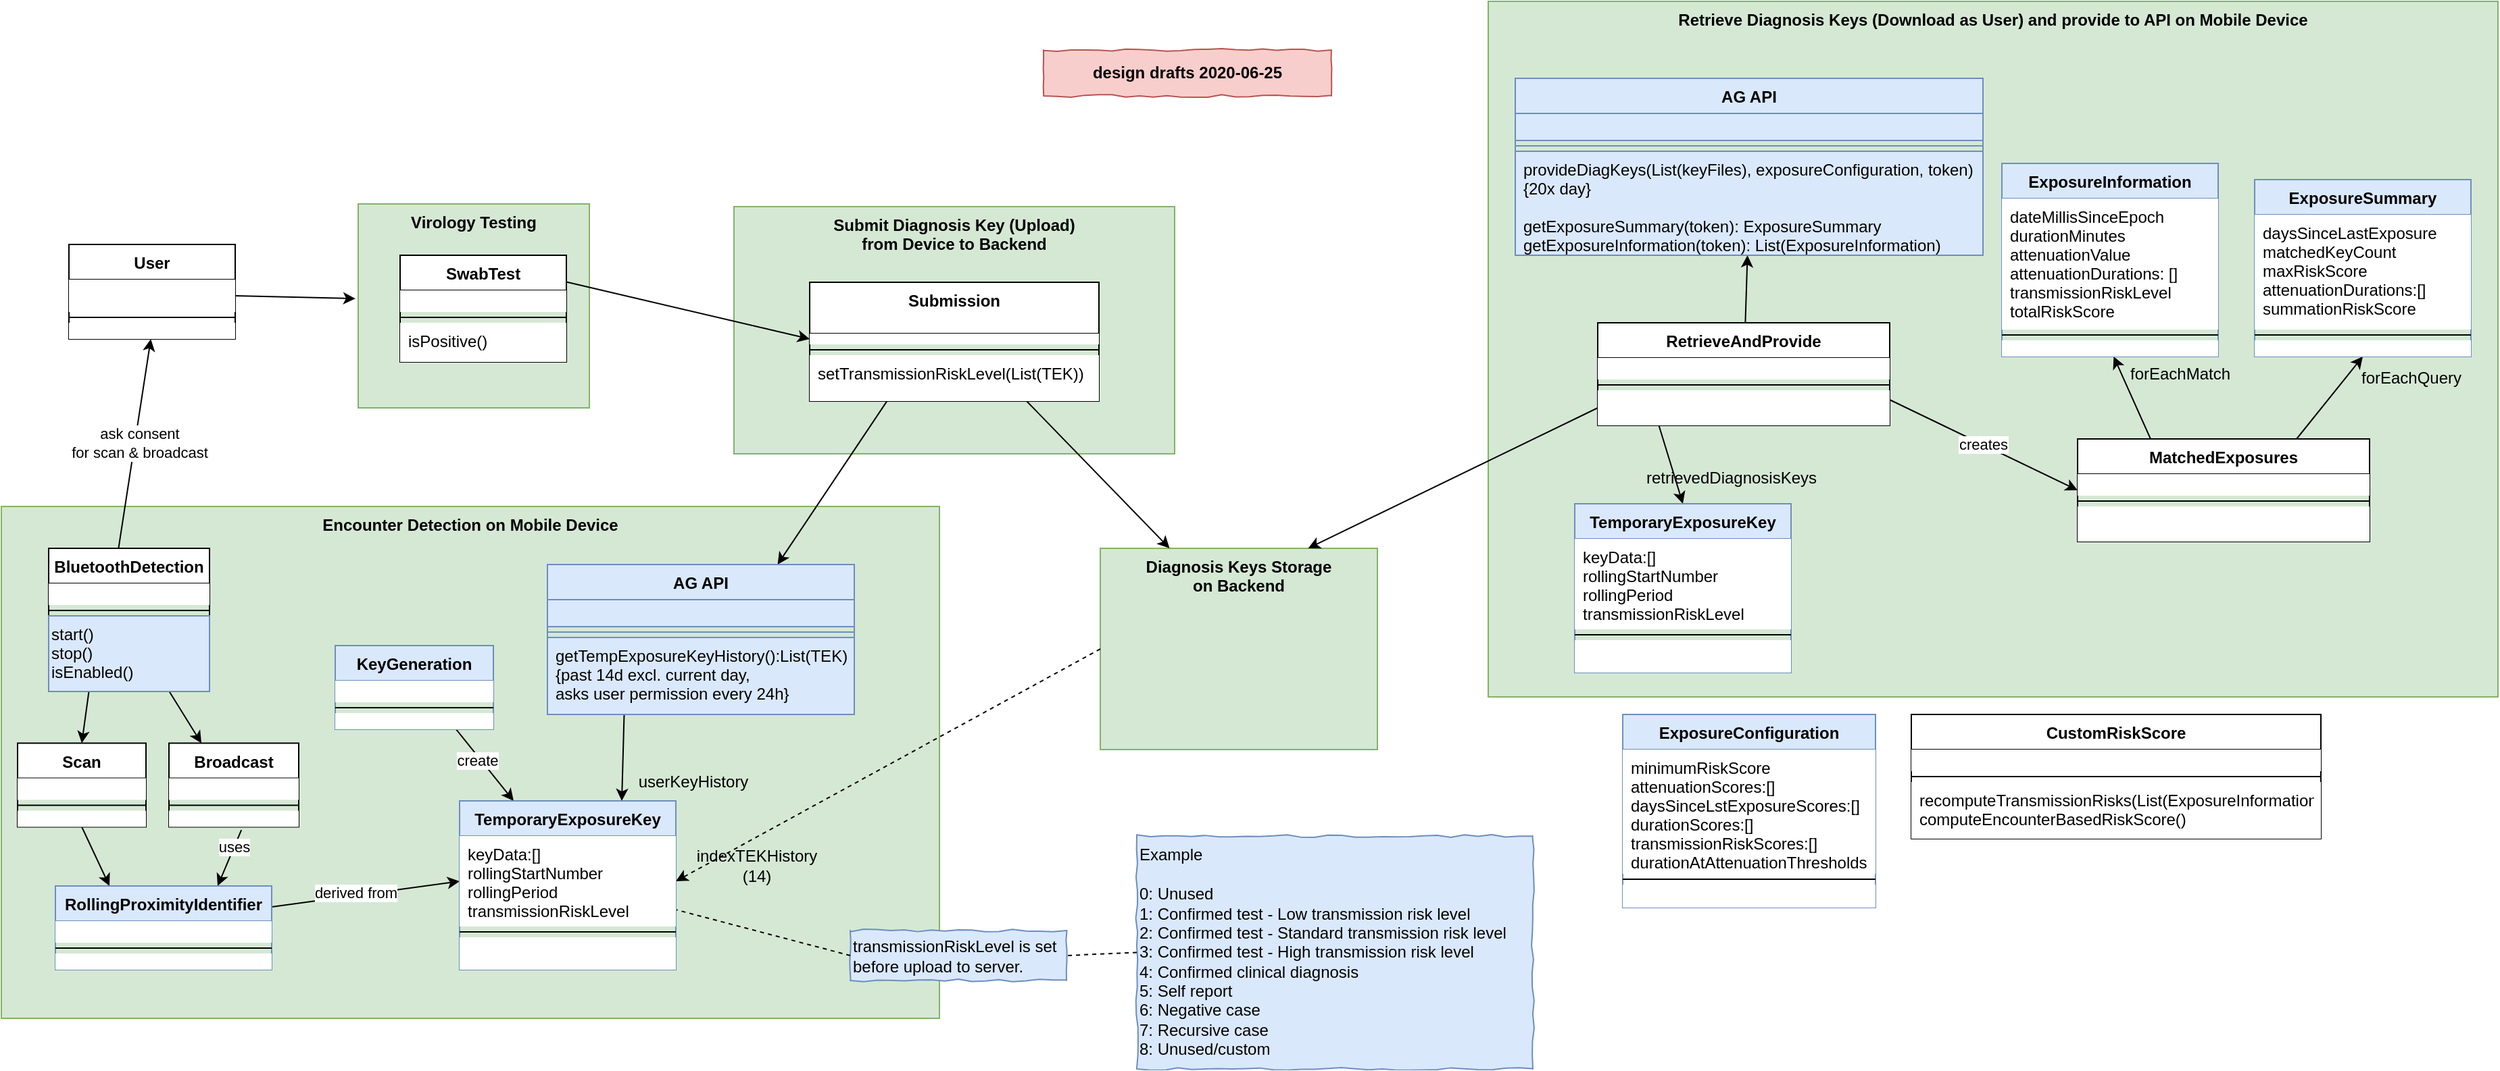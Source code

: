 <mxfile version="13.3.5" type="device"><diagram name="main-concepts" id="dbhcRgVHBeku7B5ISOvR"><mxGraphModel dx="2866" dy="1403" grid="0" gridSize="10" guides="1" tooltips="1" connect="1" arrows="1" fold="1" page="0" pageScale="1" pageWidth="1654" pageHeight="1169" math="0" shadow="0"><root><mxCell id="AfYDgv51XlKC_8JGlRU4-0"/><mxCell id="AfYDgv51XlKC_8JGlRU4-1" parent="AfYDgv51XlKC_8JGlRU4-0"/><mxCell id="AfYDgv51XlKC_8JGlRU4-2" value="Encounter Detection on Mobile Device" style="rounded=0;whiteSpace=wrap;html=1;verticalAlign=top;fontStyle=1;fillColor=#d5e8d4;strokeColor=#82b366;" parent="AfYDgv51XlKC_8JGlRU4-1" vertex="1"><mxGeometry x="-538" y="285" width="694" height="379" as="geometry"/></mxCell><mxCell id="AfYDgv51XlKC_8JGlRU4-4" value="Submit Diagnosis Key (Upload) &lt;br&gt;from Device to Backend" style="rounded=0;whiteSpace=wrap;html=1;fontStyle=1;fillColor=#d5e8d4;strokeColor=#82b366;verticalAlign=top;" parent="AfYDgv51XlKC_8JGlRU4-1" vertex="1"><mxGeometry x="4" y="63" width="326" height="183" as="geometry"/></mxCell><mxCell id="AfYDgv51XlKC_8JGlRU4-5" value="Virology&amp;nbsp;Testing" style="rounded=0;whiteSpace=wrap;html=1;fontStyle=1;fillColor=#d5e8d4;strokeColor=#82b366;verticalAlign=top;" parent="AfYDgv51XlKC_8JGlRU4-1" vertex="1"><mxGeometry x="-274" y="61" width="171" height="151" as="geometry"/></mxCell><mxCell id="AfYDgv51XlKC_8JGlRU4-6" value="Retrieve Diagnosis Keys (Download as User) and provide to API on Mobile Device" style="rounded=0;whiteSpace=wrap;html=1;fontStyle=1;fillColor=#d5e8d4;strokeColor=#82b366;verticalAlign=top;" parent="AfYDgv51XlKC_8JGlRU4-1" vertex="1"><mxGeometry x="562" y="-89" width="747" height="515" as="geometry"/></mxCell><mxCell id="AfYDgv51XlKC_8JGlRU4-9" value="" style="edgeStyle=none;rounded=0;orthogonalLoop=1;jettySize=auto;html=1;exitX=1;exitY=0.25;exitDx=0;exitDy=0;entryX=0;entryY=0.5;entryDx=0;entryDy=0;" parent="AfYDgv51XlKC_8JGlRU4-1" source="AfYDgv51XlKC_8JGlRU4-134" target="AfYDgv51XlKC_8JGlRU4-131" edge="1"><mxGeometry relative="1" as="geometry"><mxPoint x="-171" y="526" as="targetPoint"/></mxGeometry></mxCell><mxCell id="AfYDgv51XlKC_8JGlRU4-182" value="derived from" style="edgeLabel;html=1;align=center;verticalAlign=middle;resizable=0;points=[];" parent="AfYDgv51XlKC_8JGlRU4-9" vertex="1" connectable="0"><mxGeometry x="-0.1" y="2" relative="1" as="geometry"><mxPoint as="offset"/></mxGeometry></mxCell><mxCell id="AfYDgv51XlKC_8JGlRU4-10" value="Diagnosis Keys Storage &lt;br&gt;on Backend" style="rounded=0;whiteSpace=wrap;html=1;fontStyle=1;fillColor=#d5e8d4;strokeColor=#82b366;verticalAlign=top;" parent="AfYDgv51XlKC_8JGlRU4-1" vertex="1"><mxGeometry x="275" y="316" width="205" height="149" as="geometry"/></mxCell><mxCell id="AfYDgv51XlKC_8JGlRU4-11" value="" style="rounded=0;orthogonalLoop=1;jettySize=auto;html=1;entryX=1;entryY=0.5;entryDx=0;entryDy=0;exitX=0;exitY=0.5;exitDx=0;exitDy=0;dashed=1;" parent="AfYDgv51XlKC_8JGlRU4-1" source="AfYDgv51XlKC_8JGlRU4-10" target="AfYDgv51XlKC_8JGlRU4-131" edge="1"><mxGeometry relative="1" as="geometry"><mxPoint x="101" y="500.5" as="sourcePoint"/></mxGeometry></mxCell><mxCell id="AfYDgv51XlKC_8JGlRU4-12" value="" style="edgeStyle=none;rounded=0;orthogonalLoop=1;jettySize=auto;html=1;entryX=0.75;entryY=0;entryDx=0;entryDy=0;exitX=0.25;exitY=1;exitDx=0;exitDy=0;" parent="AfYDgv51XlKC_8JGlRU4-1" source="AfYDgv51XlKC_8JGlRU4-138" target="AfYDgv51XlKC_8JGlRU4-130" edge="1"><mxGeometry x="0.34" y="12" relative="1" as="geometry"><mxPoint x="-97.931" y="511.25" as="sourcePoint"/><mxPoint x="-114" y="503.25" as="targetPoint"/><Array as="points"/><mxPoint x="-1" as="offset"/></mxGeometry></mxCell><mxCell id="AfYDgv51XlKC_8JGlRU4-13" style="edgeStyle=none;rounded=0;orthogonalLoop=1;jettySize=auto;html=1;exitX=0.434;exitY=0.003;exitDx=0;exitDy=0;exitPerimeter=0;" parent="AfYDgv51XlKC_8JGlRU4-1" source="AfYDgv51XlKC_8JGlRU4-118" target="AfYDgv51XlKC_8JGlRU4-36" edge="1"><mxGeometry relative="1" as="geometry"><mxPoint x="-357" y="152" as="sourcePoint"/></mxGeometry></mxCell><mxCell id="AfYDgv51XlKC_8JGlRU4-183" value="ask consent &lt;br&gt;for scan &amp;amp; broadcast" style="edgeLabel;html=1;align=center;verticalAlign=middle;resizable=0;points=[];" parent="AfYDgv51XlKC_8JGlRU4-13" vertex="1" connectable="0"><mxGeometry x="0.017" y="-3" relative="1" as="geometry"><mxPoint as="offset"/></mxGeometry></mxCell><mxCell id="AfYDgv51XlKC_8JGlRU4-14" style="edgeStyle=none;rounded=0;orthogonalLoop=1;jettySize=auto;html=1;exitX=1;exitY=0.5;exitDx=0;exitDy=0;entryX=-0.012;entryY=0.464;entryDx=0;entryDy=0;entryPerimeter=0;" parent="AfYDgv51XlKC_8JGlRU4-1" source="AfYDgv51XlKC_8JGlRU4-34" target="AfYDgv51XlKC_8JGlRU4-5" edge="1"><mxGeometry relative="1" as="geometry"><mxPoint x="-192" y="-51" as="sourcePoint"/><mxPoint x="-215" y="-8" as="targetPoint"/></mxGeometry></mxCell><mxCell id="AfYDgv51XlKC_8JGlRU4-15" value="userKeyHistory" style="text;html=1;strokeColor=none;fillColor=none;align=center;verticalAlign=middle;whiteSpace=wrap;rounded=0;" parent="AfYDgv51XlKC_8JGlRU4-1" vertex="1"><mxGeometry x="-46" y="479" width="40" height="20" as="geometry"/></mxCell><mxCell id="AfYDgv51XlKC_8JGlRU4-17" style="edgeStyle=none;rounded=0;orthogonalLoop=1;jettySize=auto;html=1;entryX=0.75;entryY=0;entryDx=0;entryDy=0;exitX=0;exitY=0.5;exitDx=0;exitDy=0;" parent="AfYDgv51XlKC_8JGlRU4-1" source="AfYDgv51XlKC_8JGlRU4-153" target="AfYDgv51XlKC_8JGlRU4-10" edge="1"><mxGeometry relative="1" as="geometry"><mxPoint x="555" y="347" as="targetPoint"/></mxGeometry></mxCell><mxCell id="AfYDgv51XlKC_8JGlRU4-18" style="edgeStyle=none;rounded=0;orthogonalLoop=1;jettySize=auto;html=1;" parent="AfYDgv51XlKC_8JGlRU4-1" source="AfYDgv51XlKC_8JGlRU4-150" target="AfYDgv51XlKC_8JGlRU4-116" edge="1"><mxGeometry relative="1" as="geometry"/></mxCell><mxCell id="AfYDgv51XlKC_8JGlRU4-24" value="" style="rounded=0;orthogonalLoop=1;jettySize=auto;html=1;exitX=0.75;exitY=1;exitDx=0;exitDy=0;entryX=0.25;entryY=0;entryDx=0;entryDy=0;" parent="AfYDgv51XlKC_8JGlRU4-1" source="AfYDgv51XlKC_8JGlRU4-118" target="AfYDgv51XlKC_8JGlRU4-122" edge="1"><mxGeometry relative="1" as="geometry"><mxPoint x="-426.04" y="464.242" as="sourcePoint"/><mxPoint x="-425" y="577.25" as="targetPoint"/></mxGeometry></mxCell><mxCell id="AfYDgv51XlKC_8JGlRU4-27" style="edgeStyle=none;rounded=0;orthogonalLoop=1;jettySize=auto;html=1;exitX=0.75;exitY=1;exitDx=0;exitDy=0;entryX=0.25;entryY=0;entryDx=0;entryDy=0;" parent="AfYDgv51XlKC_8JGlRU4-1" source="AfYDgv51XlKC_8JGlRU4-91" target="AfYDgv51XlKC_8JGlRU4-10" edge="1"><mxGeometry relative="1" as="geometry"><mxPoint x="305" y="352" as="targetPoint"/></mxGeometry></mxCell><mxCell id="AfYDgv51XlKC_8JGlRU4-28" style="edgeStyle=none;rounded=0;orthogonalLoop=1;jettySize=auto;html=1;entryX=0.75;entryY=0;entryDx=0;entryDy=0;exitX=0.276;exitY=0.917;exitDx=0;exitDy=0;exitPerimeter=0;" parent="AfYDgv51XlKC_8JGlRU4-1" source="AfYDgv51XlKC_8JGlRU4-94" target="AfYDgv51XlKC_8JGlRU4-138" edge="1"><mxGeometry relative="1" as="geometry"><mxPoint x="-335" y="31.5" as="sourcePoint"/><mxPoint x="-126" y="-38.5" as="targetPoint"/></mxGeometry></mxCell><mxCell id="AfYDgv51XlKC_8JGlRU4-45" value="" style="edgeStyle=none;rounded=0;orthogonalLoop=1;jettySize=auto;html=1;exitX=0.5;exitY=1;exitDx=0;exitDy=0;entryX=0.25;entryY=0;entryDx=0;entryDy=0;" parent="AfYDgv51XlKC_8JGlRU4-1" source="AfYDgv51XlKC_8JGlRU4-126" target="AfYDgv51XlKC_8JGlRU4-134" edge="1"><mxGeometry relative="1" as="geometry"><mxPoint x="-230.273" y="557.75" as="sourcePoint"/><mxPoint x="-175.72" y="582.72" as="targetPoint"/></mxGeometry></mxCell><mxCell id="AfYDgv51XlKC_8JGlRU4-46" value="" style="edgeStyle=none;rounded=0;orthogonalLoop=1;jettySize=auto;html=1;exitX=0.558;exitY=1.194;exitDx=0;exitDy=0;entryX=0.75;entryY=0;entryDx=0;entryDy=0;exitPerimeter=0;" parent="AfYDgv51XlKC_8JGlRU4-1" source="AfYDgv51XlKC_8JGlRU4-125" target="AfYDgv51XlKC_8JGlRU4-134" edge="1"><mxGeometry relative="1" as="geometry"><mxPoint x="-44.5" y="671.25" as="sourcePoint"/><mxPoint x="-285.272" y="557.75" as="targetPoint"/></mxGeometry></mxCell><mxCell id="AfYDgv51XlKC_8JGlRU4-181" value="uses" style="edgeLabel;html=1;align=center;verticalAlign=middle;resizable=0;points=[];" parent="AfYDgv51XlKC_8JGlRU4-46" vertex="1" connectable="0"><mxGeometry x="-0.405" y="-1" relative="1" as="geometry"><mxPoint as="offset"/></mxGeometry></mxCell><mxCell id="AfYDgv51XlKC_8JGlRU4-47" value="" style="rounded=0;orthogonalLoop=1;jettySize=auto;html=1;exitX=0.25;exitY=1;exitDx=0;exitDy=0;entryX=0.5;entryY=0;entryDx=0;entryDy=0;" parent="AfYDgv51XlKC_8JGlRU4-1" source="AfYDgv51XlKC_8JGlRU4-118" target="AfYDgv51XlKC_8JGlRU4-126" edge="1"><mxGeometry relative="1" as="geometry"><mxPoint x="-392.714" y="375.574" as="sourcePoint"/><mxPoint x="-336" y="382.75" as="targetPoint"/></mxGeometry></mxCell><mxCell id="AfYDgv51XlKC_8JGlRU4-63" value="design drafts 2020-06-25" style="text;html=1;strokeColor=#b85450;fillColor=#f8cecc;align=center;verticalAlign=middle;whiteSpace=wrap;rounded=0;comic=1;fontStyle=1" parent="AfYDgv51XlKC_8JGlRU4-1" vertex="1"><mxGeometry x="233" y="-53" width="213" height="34" as="geometry"/></mxCell><mxCell id="AfYDgv51XlKC_8JGlRU4-67" style="edgeStyle=none;rounded=0;orthogonalLoop=1;jettySize=auto;html=1;entryX=0;entryY=0.5;entryDx=0;entryDy=0;exitX=1;exitY=0.25;exitDx=0;exitDy=0;" parent="AfYDgv51XlKC_8JGlRU4-1" source="AfYDgv51XlKC_8JGlRU4-29" target="AfYDgv51XlKC_8JGlRU4-92" edge="1"><mxGeometry relative="1" as="geometry"><mxPoint x="-142.96" y="172" as="sourcePoint"/><mxPoint x="-123.25" y="319" as="targetPoint"/></mxGeometry></mxCell><mxCell id="AfYDgv51XlKC_8JGlRU4-86" value="transmissionRiskLevel is set before upload to server." style="text;html=1;strokeColor=#6c8ebf;fillColor=#dae8fc;align=left;verticalAlign=middle;whiteSpace=wrap;rounded=0;comic=1;" parent="AfYDgv51XlKC_8JGlRU4-1" vertex="1"><mxGeometry x="90" y="599" width="160" height="37" as="geometry"/></mxCell><mxCell id="AfYDgv51XlKC_8JGlRU4-87" value="" style="endArrow=none;dashed=1;html=1;exitX=0;exitY=0.5;exitDx=0;exitDy=0;" parent="AfYDgv51XlKC_8JGlRU4-1" source="AfYDgv51XlKC_8JGlRU4-86" target="AfYDgv51XlKC_8JGlRU4-131" edge="1"><mxGeometry width="50" height="50" relative="1" as="geometry"><mxPoint x="324" y="303.25" as="sourcePoint"/><mxPoint x="374" y="253.25" as="targetPoint"/></mxGeometry></mxCell><mxCell id="AfYDgv51XlKC_8JGlRU4-88" value="&lt;span&gt;Example&amp;nbsp;&lt;br&gt;&lt;br&gt;0: Unused&lt;/span&gt;&lt;br&gt;&lt;span&gt;1: Confirmed test - Low transmission risk level&lt;/span&gt;&lt;br&gt;&lt;span&gt;2: Confirmed test - Standard transmission risk level&lt;/span&gt;&lt;br&gt;&lt;span&gt;3: Confirmed test - High transmission risk level&lt;/span&gt;&lt;br&gt;&lt;span&gt;4: Confirmed clinical diagnosis&lt;/span&gt;&lt;br&gt;&lt;span&gt;5: Self report&lt;/span&gt;&lt;br&gt;&lt;span&gt;6: Negative case&lt;/span&gt;&lt;br&gt;&lt;span&gt;7: Recursive case&lt;/span&gt;&lt;br&gt;&lt;span&gt;8: Unused/custom&lt;/span&gt;" style="text;html=1;strokeColor=#6c8ebf;fillColor=#dae8fc;align=left;verticalAlign=middle;whiteSpace=wrap;rounded=0;comic=1;" parent="AfYDgv51XlKC_8JGlRU4-1" vertex="1"><mxGeometry x="302" y="529" width="293" height="172.5" as="geometry"/></mxCell><mxCell id="AfYDgv51XlKC_8JGlRU4-89" value="" style="endArrow=none;dashed=1;html=1;entryX=1;entryY=0.5;entryDx=0;entryDy=0;exitX=0;exitY=0.5;exitDx=0;exitDy=0;" parent="AfYDgv51XlKC_8JGlRU4-1" source="AfYDgv51XlKC_8JGlRU4-88" target="AfYDgv51XlKC_8JGlRU4-86" edge="1"><mxGeometry width="50" height="50" relative="1" as="geometry"><mxPoint x="324" y="559.25" as="sourcePoint"/><mxPoint x="374" y="509.25" as="targetPoint"/></mxGeometry></mxCell><mxCell id="AfYDgv51XlKC_8JGlRU4-190" value="" style="edgeStyle=none;rounded=0;orthogonalLoop=1;jettySize=auto;html=1;exitX=0.758;exitY=0.917;exitDx=0;exitDy=0;entryX=0.25;entryY=0;entryDx=0;entryDy=0;exitPerimeter=0;" parent="AfYDgv51XlKC_8JGlRU4-1" source="AfYDgv51XlKC_8JGlRU4-187" target="AfYDgv51XlKC_8JGlRU4-130" edge="1"><mxGeometry relative="1" as="geometry"><mxPoint x="-190" y="572.5" as="targetPoint"/><mxPoint x="-328" y="591.5" as="sourcePoint"/></mxGeometry></mxCell><mxCell id="AfYDgv51XlKC_8JGlRU4-191" value="create" style="edgeLabel;html=1;align=center;verticalAlign=middle;resizable=0;points=[];" parent="AfYDgv51XlKC_8JGlRU4-190" vertex="1" connectable="0"><mxGeometry x="-0.1" y="2" relative="1" as="geometry"><mxPoint x="-5.23" y="1.22" as="offset"/></mxGeometry></mxCell><mxCell id="AfYDgv51XlKC_8JGlRU4-192" value="indexTEKHistory&lt;br&gt;(14)" style="text;html=1;strokeColor=none;fillColor=none;align=center;verticalAlign=middle;whiteSpace=wrap;rounded=0;" parent="AfYDgv51XlKC_8JGlRU4-1" vertex="1"><mxGeometry x="1" y="541" width="40" height="20" as="geometry"/></mxCell><mxCell id="AfYDgv51XlKC_8JGlRU4-126" value="Scan" style="swimlane;fontStyle=1;align=center;verticalAlign=top;childLayout=stackLayout;horizontal=1;startSize=26;horizontalStack=0;resizeParent=1;resizeParentMax=0;resizeLast=0;collapsible=1;marginBottom=0;fillColor=#ffffff;" parent="AfYDgv51XlKC_8JGlRU4-1" vertex="1"><mxGeometry x="-526" y="460.25" width="95" height="62" as="geometry"/></mxCell><mxCell id="AfYDgv51XlKC_8JGlRU4-127" value=" " style="text;strokeColor=none;fillColor=#ffffff;align=left;verticalAlign=top;spacingLeft=4;spacingRight=4;overflow=hidden;rotatable=0;points=[[0,0.5],[1,0.5]];portConstraint=eastwest;" parent="AfYDgv51XlKC_8JGlRU4-126" vertex="1"><mxGeometry y="26" width="95" height="16" as="geometry"/></mxCell><mxCell id="AfYDgv51XlKC_8JGlRU4-128" value="" style="line;strokeWidth=1;fillColor=#ffffff;align=left;verticalAlign=middle;spacingTop=-1;spacingLeft=3;spacingRight=3;rotatable=0;labelPosition=right;points=[];portConstraint=eastwest;" parent="AfYDgv51XlKC_8JGlRU4-126" vertex="1"><mxGeometry y="42" width="95" height="8" as="geometry"/></mxCell><mxCell id="AfYDgv51XlKC_8JGlRU4-129" value=" " style="text;strokeColor=none;fillColor=#ffffff;align=left;verticalAlign=top;spacingLeft=4;spacingRight=4;overflow=hidden;rotatable=0;points=[[0,0.5],[1,0.5]];portConstraint=eastwest;" parent="AfYDgv51XlKC_8JGlRU4-126" vertex="1"><mxGeometry y="50" width="95" height="12" as="geometry"/></mxCell><mxCell id="AfYDgv51XlKC_8JGlRU4-122" value="Broadcast" style="swimlane;fontStyle=1;align=center;verticalAlign=top;childLayout=stackLayout;horizontal=1;startSize=26;horizontalStack=0;resizeParent=1;resizeParentMax=0;resizeLast=0;collapsible=1;marginBottom=0;fillColor=#ffffff;" parent="AfYDgv51XlKC_8JGlRU4-1" vertex="1"><mxGeometry x="-414" y="460.25" width="96" height="62" as="geometry"/></mxCell><mxCell id="AfYDgv51XlKC_8JGlRU4-123" value=" " style="text;strokeColor=none;fillColor=#ffffff;align=left;verticalAlign=top;spacingLeft=4;spacingRight=4;overflow=hidden;rotatable=0;points=[[0,0.5],[1,0.5]];portConstraint=eastwest;" parent="AfYDgv51XlKC_8JGlRU4-122" vertex="1"><mxGeometry y="26" width="96" height="16" as="geometry"/></mxCell><mxCell id="AfYDgv51XlKC_8JGlRU4-124" value="" style="line;strokeWidth=1;fillColor=#ffffff;align=left;verticalAlign=middle;spacingTop=-1;spacingLeft=3;spacingRight=3;rotatable=0;labelPosition=right;points=[];portConstraint=eastwest;" parent="AfYDgv51XlKC_8JGlRU4-122" vertex="1"><mxGeometry y="42" width="96" height="8" as="geometry"/></mxCell><mxCell id="AfYDgv51XlKC_8JGlRU4-125" value=" " style="text;strokeColor=none;fillColor=#ffffff;align=left;verticalAlign=top;spacingLeft=4;spacingRight=4;overflow=hidden;rotatable=0;points=[[0,0.5],[1,0.5]];portConstraint=eastwest;" parent="AfYDgv51XlKC_8JGlRU4-122" vertex="1"><mxGeometry y="50" width="96" height="12" as="geometry"/></mxCell><mxCell id="AfYDgv51XlKC_8JGlRU4-134" value="RollingProximityIdentifier" style="swimlane;fontStyle=1;align=center;verticalAlign=top;childLayout=stackLayout;horizontal=1;startSize=26;horizontalStack=0;resizeParent=1;resizeParentMax=0;resizeLast=0;collapsible=1;marginBottom=0;fillColor=#dae8fc;strokeColor=#6c8ebf;" parent="AfYDgv51XlKC_8JGlRU4-1" vertex="1"><mxGeometry x="-498" y="566" width="160" height="62" as="geometry"/></mxCell><mxCell id="AfYDgv51XlKC_8JGlRU4-135" value=" " style="text;strokeColor=none;fillColor=#ffffff;align=left;verticalAlign=top;spacingLeft=4;spacingRight=4;overflow=hidden;rotatable=0;points=[[0,0.5],[1,0.5]];portConstraint=eastwest;" parent="AfYDgv51XlKC_8JGlRU4-134" vertex="1"><mxGeometry y="26" width="160" height="16" as="geometry"/></mxCell><mxCell id="AfYDgv51XlKC_8JGlRU4-136" value="" style="line;strokeWidth=1;fillColor=none;align=left;verticalAlign=middle;spacingTop=-1;spacingLeft=3;spacingRight=3;rotatable=0;labelPosition=right;points=[];portConstraint=eastwest;" parent="AfYDgv51XlKC_8JGlRU4-134" vertex="1"><mxGeometry y="42" width="160" height="8" as="geometry"/></mxCell><mxCell id="AfYDgv51XlKC_8JGlRU4-137" value=" " style="text;strokeColor=none;fillColor=#ffffff;align=left;verticalAlign=top;spacingLeft=4;spacingRight=4;overflow=hidden;rotatable=0;points=[[0,0.5],[1,0.5]];portConstraint=eastwest;" parent="AfYDgv51XlKC_8JGlRU4-134" vertex="1"><mxGeometry y="50" width="160" height="12" as="geometry"/></mxCell><mxCell id="AfYDgv51XlKC_8JGlRU4-118" value="BluetoothDetection" style="swimlane;fontStyle=1;align=center;verticalAlign=top;childLayout=stackLayout;horizontal=1;startSize=26;horizontalStack=0;resizeParent=1;resizeParentMax=0;resizeLast=0;collapsible=1;marginBottom=0;fillColor=#ffffff;" parent="AfYDgv51XlKC_8JGlRU4-1" vertex="1"><mxGeometry x="-503" y="316" width="119" height="106" as="geometry"/></mxCell><mxCell id="AfYDgv51XlKC_8JGlRU4-119" value=" " style="text;strokeColor=none;fillColor=#ffffff;align=left;verticalAlign=top;spacingLeft=4;spacingRight=4;overflow=hidden;rotatable=0;points=[[0,0.5],[1,0.5]];portConstraint=eastwest;" parent="AfYDgv51XlKC_8JGlRU4-118" vertex="1"><mxGeometry y="26" width="119" height="16" as="geometry"/></mxCell><mxCell id="AfYDgv51XlKC_8JGlRU4-120" value="" style="line;strokeWidth=1;fillColor=#ffffff;align=left;verticalAlign=middle;spacingTop=-1;spacingLeft=3;spacingRight=3;rotatable=0;labelPosition=right;points=[];portConstraint=eastwest;" parent="AfYDgv51XlKC_8JGlRU4-118" vertex="1"><mxGeometry y="42" width="119" height="8" as="geometry"/></mxCell><mxCell id="AfYDgv51XlKC_8JGlRU4-121" value="start()&#10;stop()&#10;isEnabled()" style="text;strokeColor=#6c8ebf;fillColor=#dae8fc;align=left;verticalAlign=top;overflow=hidden;rotatable=0;points=[[0,0.5],[1,0.5]];portConstraint=eastwest;fontStyle=0;startSize=26;" parent="AfYDgv51XlKC_8JGlRU4-118" vertex="1"><mxGeometry y="50" width="119" height="56" as="geometry"/></mxCell><mxCell id="AfYDgv51XlKC_8JGlRU4-184" value="KeyGeneration" style="swimlane;fontStyle=1;align=center;verticalAlign=top;childLayout=stackLayout;horizontal=1;startSize=26;horizontalStack=0;resizeParent=1;resizeParentMax=0;resizeLast=0;collapsible=1;marginBottom=0;fillColor=#dae8fc;strokeColor=#6c8ebf;" parent="AfYDgv51XlKC_8JGlRU4-1" vertex="1"><mxGeometry x="-291" y="388" width="117" height="62" as="geometry"/></mxCell><mxCell id="AfYDgv51XlKC_8JGlRU4-185" value=" " style="text;strokeColor=none;fillColor=#ffffff;align=left;verticalAlign=top;spacingLeft=4;spacingRight=4;overflow=hidden;rotatable=0;points=[[0,0.5],[1,0.5]];portConstraint=eastwest;" parent="AfYDgv51XlKC_8JGlRU4-184" vertex="1"><mxGeometry y="26" width="117" height="16" as="geometry"/></mxCell><mxCell id="AfYDgv51XlKC_8JGlRU4-186" value="" style="line;strokeWidth=1;fillColor=#ffffff;align=left;verticalAlign=middle;spacingTop=-1;spacingLeft=3;spacingRight=3;rotatable=0;labelPosition=right;points=[];portConstraint=eastwest;" parent="AfYDgv51XlKC_8JGlRU4-184" vertex="1"><mxGeometry y="42" width="117" height="8" as="geometry"/></mxCell><mxCell id="AfYDgv51XlKC_8JGlRU4-187" value=" " style="text;strokeColor=none;fillColor=#ffffff;align=left;verticalAlign=top;spacingLeft=4;spacingRight=4;overflow=hidden;rotatable=0;points=[[0,0.5],[1,0.5]];portConstraint=eastwest;" parent="AfYDgv51XlKC_8JGlRU4-184" vertex="1"><mxGeometry y="50" width="117" height="12" as="geometry"/></mxCell><mxCell id="AfYDgv51XlKC_8JGlRU4-130" value="TemporaryExposureKey" style="swimlane;fontStyle=1;align=center;verticalAlign=top;childLayout=stackLayout;horizontal=1;startSize=26;horizontalStack=0;resizeParent=1;resizeParentMax=0;resizeLast=0;collapsible=1;marginBottom=0;fillColor=#dae8fc;strokeColor=#6c8ebf;" parent="AfYDgv51XlKC_8JGlRU4-1" vertex="1"><mxGeometry x="-199" y="503" width="160" height="125" as="geometry"/></mxCell><mxCell id="AfYDgv51XlKC_8JGlRU4-131" value="keyData:[]&#10;rollingStartNumber&#10;rollingPeriod&#10;transmissionRiskLevel" style="text;strokeColor=none;fillColor=#ffffff;align=left;verticalAlign=top;spacingLeft=4;spacingRight=4;overflow=hidden;rotatable=0;points=[[0,0.5],[1,0.5]];portConstraint=eastwest;" parent="AfYDgv51XlKC_8JGlRU4-130" vertex="1"><mxGeometry y="26" width="160" height="67" as="geometry"/></mxCell><mxCell id="AfYDgv51XlKC_8JGlRU4-132" value="" style="line;strokeWidth=1;fillColor=#ffffff;align=left;verticalAlign=middle;spacingTop=-1;spacingLeft=3;spacingRight=3;rotatable=0;labelPosition=right;points=[];portConstraint=eastwest;" parent="AfYDgv51XlKC_8JGlRU4-130" vertex="1"><mxGeometry y="93" width="160" height="8" as="geometry"/></mxCell><mxCell id="AfYDgv51XlKC_8JGlRU4-133" value=" " style="text;strokeColor=none;fillColor=#ffffff;align=left;verticalAlign=top;spacingLeft=4;spacingRight=4;overflow=hidden;rotatable=0;points=[[0,0.5],[1,0.5]];portConstraint=eastwest;" parent="AfYDgv51XlKC_8JGlRU4-130" vertex="1"><mxGeometry y="101" width="160" height="24" as="geometry"/></mxCell><mxCell id="AfYDgv51XlKC_8JGlRU4-138" value="AG API" style="swimlane;fontStyle=1;align=center;verticalAlign=top;childLayout=stackLayout;horizontal=1;startSize=26;horizontalStack=0;resizeParent=1;resizeParentMax=0;resizeLast=0;collapsible=1;marginBottom=0;fillColor=#dae8fc;strokeColor=#6c8ebf;" parent="AfYDgv51XlKC_8JGlRU4-1" vertex="1"><mxGeometry x="-134" y="328" width="227" height="111" as="geometry"/></mxCell><mxCell id="AfYDgv51XlKC_8JGlRU4-139" value=" " style="text;strokeColor=#6c8ebf;fillColor=#dae8fc;align=left;verticalAlign=top;spacingLeft=4;spacingRight=4;overflow=hidden;rotatable=0;points=[[0,0.5],[1,0.5]];portConstraint=eastwest;" parent="AfYDgv51XlKC_8JGlRU4-138" vertex="1"><mxGeometry y="26" width="227" height="20" as="geometry"/></mxCell><mxCell id="AfYDgv51XlKC_8JGlRU4-140" value="" style="line;strokeWidth=1;fillColor=#dae8fc;align=left;verticalAlign=middle;spacingTop=-1;spacingLeft=3;spacingRight=3;rotatable=0;labelPosition=right;points=[];portConstraint=eastwest;strokeColor=#6c8ebf;" parent="AfYDgv51XlKC_8JGlRU4-138" vertex="1"><mxGeometry y="46" width="227" height="8" as="geometry"/></mxCell><mxCell id="AfYDgv51XlKC_8JGlRU4-141" value="getTempExposureKeyHistory():List(TEK)&#10;{past 14d excl. current day, &#10;asks user permission every 24h}" style="text;strokeColor=#6c8ebf;fillColor=#dae8fc;align=left;verticalAlign=top;spacingLeft=4;spacingRight=4;overflow=hidden;rotatable=0;points=[[0,0.5],[1,0.5]];portConstraint=eastwest;" parent="AfYDgv51XlKC_8JGlRU4-138" vertex="1"><mxGeometry y="54" width="227" height="57" as="geometry"/></mxCell><mxCell id="lI8CtXxW3s-L7TsafRq1-8" style="edgeStyle=none;rounded=0;orthogonalLoop=1;jettySize=auto;html=1;entryX=0.5;entryY=0;entryDx=0;entryDy=0;exitX=0.208;exitY=0.962;exitDx=0;exitDy=0;exitPerimeter=0;" parent="AfYDgv51XlKC_8JGlRU4-1" source="AfYDgv51XlKC_8JGlRU4-153" target="lI8CtXxW3s-L7TsafRq1-0" edge="1"><mxGeometry relative="1" as="geometry"><mxPoint x="751.441" y="108" as="sourcePoint"/><mxPoint x="773.422" y="28" as="targetPoint"/></mxGeometry></mxCell><mxCell id="lI8CtXxW3s-L7TsafRq1-10" style="edgeStyle=none;rounded=0;orthogonalLoop=1;jettySize=auto;html=1;entryX=0.5;entryY=1;entryDx=0;entryDy=0;exitX=0.75;exitY=0;exitDx=0;exitDy=0;" parent="AfYDgv51XlKC_8JGlRU4-1" source="39hphCAQmJyrG1cy40X3-0" target="AfYDgv51XlKC_8JGlRU4-164" edge="1"><mxGeometry relative="1" as="geometry"><mxPoint x="748.235" y="154" as="sourcePoint"/><mxPoint x="777.643" y="33" as="targetPoint"/></mxGeometry></mxCell><mxCell id="lI8CtXxW3s-L7TsafRq1-11" style="edgeStyle=none;rounded=0;orthogonalLoop=1;jettySize=auto;html=1;exitX=0.25;exitY=0;exitDx=0;exitDy=0;" parent="AfYDgv51XlKC_8JGlRU4-1" source="39hphCAQmJyrG1cy40X3-0" target="AfYDgv51XlKC_8JGlRU4-148" edge="1"><mxGeometry relative="1" as="geometry"><mxPoint x="793" y="230" as="sourcePoint"/><mxPoint x="926" y="291.5" as="targetPoint"/></mxGeometry></mxCell><mxCell id="lI8CtXxW3s-L7TsafRq1-12" value="retrievedDiagnosisKeys" style="text;html=1;strokeColor=none;fillColor=none;align=center;verticalAlign=middle;whiteSpace=wrap;rounded=0;" parent="AfYDgv51XlKC_8JGlRU4-1" vertex="1"><mxGeometry x="722" y="254" width="40" height="20" as="geometry"/></mxCell><mxCell id="AfYDgv51XlKC_8JGlRU4-91" value="Submission" style="swimlane;fontStyle=1;align=center;verticalAlign=top;childLayout=stackLayout;horizontal=1;startSize=38;horizontalStack=0;resizeParent=1;resizeParentMax=0;resizeLast=0;collapsible=1;marginBottom=0;fillColor=#ffffff;" parent="AfYDgv51XlKC_8JGlRU4-1" vertex="1"><mxGeometry x="60" y="119" width="214" height="88" as="geometry"/></mxCell><mxCell id="AfYDgv51XlKC_8JGlRU4-92" value=" " style="text;strokeColor=none;fillColor=#ffffff;align=left;verticalAlign=top;spacingLeft=4;spacingRight=4;overflow=hidden;rotatable=0;points=[[0,0.5],[1,0.5]];portConstraint=eastwest;" parent="AfYDgv51XlKC_8JGlRU4-91" vertex="1"><mxGeometry y="38" width="214" height="8" as="geometry"/></mxCell><mxCell id="AfYDgv51XlKC_8JGlRU4-93" value="" style="line;strokeWidth=1;fillColor=#ffffff;align=left;verticalAlign=middle;spacingTop=-1;spacingLeft=3;spacingRight=3;rotatable=0;labelPosition=right;points=[];portConstraint=eastwest;" parent="AfYDgv51XlKC_8JGlRU4-91" vertex="1"><mxGeometry y="46" width="214" height="8" as="geometry"/></mxCell><mxCell id="AfYDgv51XlKC_8JGlRU4-94" value="setTransmissionRiskLevel(List(TEK))" style="text;strokeColor=none;fillColor=#ffffff;align=left;verticalAlign=top;spacingLeft=4;spacingRight=4;overflow=hidden;rotatable=0;points=[[0,0.5],[1,0.5]];portConstraint=eastwest;" parent="AfYDgv51XlKC_8JGlRU4-91" vertex="1"><mxGeometry y="54" width="214" height="34" as="geometry"/></mxCell><mxCell id="AfYDgv51XlKC_8JGlRU4-29" value="SwabTest" style="swimlane;fontStyle=1;align=center;verticalAlign=top;childLayout=stackLayout;horizontal=1;startSize=26;horizontalStack=0;resizeParent=1;resizeParentMax=0;resizeLast=0;collapsible=1;marginBottom=0;fillColor=#ffffff;" parent="AfYDgv51XlKC_8JGlRU4-1" vertex="1"><mxGeometry x="-243" y="99" width="123" height="79" as="geometry"/></mxCell><mxCell id="AfYDgv51XlKC_8JGlRU4-30" value="" style="text;strokeColor=none;fillColor=#ffffff;align=left;verticalAlign=top;spacingLeft=4;spacingRight=4;overflow=hidden;rotatable=0;points=[[0,0.5],[1,0.5]];portConstraint=eastwest;" parent="AfYDgv51XlKC_8JGlRU4-29" vertex="1"><mxGeometry y="26" width="123" height="16" as="geometry"/></mxCell><mxCell id="AfYDgv51XlKC_8JGlRU4-31" value="" style="line;strokeWidth=1;fillColor=#ffffff;align=left;verticalAlign=middle;spacingTop=-1;spacingLeft=3;spacingRight=3;rotatable=0;labelPosition=right;points=[];portConstraint=eastwest;" parent="AfYDgv51XlKC_8JGlRU4-29" vertex="1"><mxGeometry y="42" width="123" height="8" as="geometry"/></mxCell><mxCell id="AfYDgv51XlKC_8JGlRU4-32" value="isPositive()" style="text;strokeColor=none;fillColor=#ffffff;align=left;verticalAlign=top;spacingLeft=4;spacingRight=4;overflow=hidden;rotatable=0;points=[[0,0.5],[1,0.5]];portConstraint=eastwest;" parent="AfYDgv51XlKC_8JGlRU4-29" vertex="1"><mxGeometry y="50" width="123" height="29" as="geometry"/></mxCell><mxCell id="39hphCAQmJyrG1cy40X3-4" value="creates" style="rounded=0;orthogonalLoop=1;jettySize=auto;html=1;fontSize=11;exitX=1;exitY=0.75;exitDx=0;exitDy=0;entryX=0;entryY=0.5;entryDx=0;entryDy=0;" parent="AfYDgv51XlKC_8JGlRU4-1" source="AfYDgv51XlKC_8JGlRU4-150" target="39hphCAQmJyrG1cy40X3-0" edge="1"><mxGeometry relative="1" as="geometry"/></mxCell><mxCell id="AfYDgv51XlKC_8JGlRU4-113" value="AG API" style="swimlane;fontStyle=1;align=center;verticalAlign=top;childLayout=stackLayout;horizontal=1;startSize=26;horizontalStack=0;resizeParent=1;resizeParentMax=0;resizeLast=0;collapsible=1;marginBottom=0;fillColor=#dae8fc;strokeColor=#6c8ebf;" parent="AfYDgv51XlKC_8JGlRU4-1" vertex="1"><mxGeometry x="582" y="-32" width="346" height="131" as="geometry"/></mxCell><mxCell id="AfYDgv51XlKC_8JGlRU4-114" value=" " style="text;strokeColor=#6c8ebf;fillColor=#dae8fc;align=left;verticalAlign=top;spacingLeft=4;spacingRight=4;overflow=hidden;rotatable=0;points=[[0,0.5],[1,0.5]];portConstraint=eastwest;" parent="AfYDgv51XlKC_8JGlRU4-113" vertex="1"><mxGeometry y="26" width="346" height="20" as="geometry"/></mxCell><mxCell id="AfYDgv51XlKC_8JGlRU4-115" value="" style="line;strokeWidth=1;fillColor=#dae8fc;align=left;verticalAlign=middle;spacingTop=-1;spacingLeft=3;spacingRight=3;rotatable=0;labelPosition=right;points=[];portConstraint=eastwest;strokeColor=#6c8ebf;" parent="AfYDgv51XlKC_8JGlRU4-113" vertex="1"><mxGeometry y="46" width="346" height="8" as="geometry"/></mxCell><mxCell id="AfYDgv51XlKC_8JGlRU4-116" value="provideDiagKeys(List(keyFiles), exposureConfiguration, token)&#10;{20x day}&#10;&#10;getExposureSummary(token): ExposureSummary&#10;getExposureInformation(token): List(ExposureInformation)" style="text;strokeColor=#6c8ebf;fillColor=#dae8fc;align=left;verticalAlign=top;spacingLeft=4;spacingRight=4;overflow=hidden;rotatable=0;points=[[0,0.5],[1,0.5]];portConstraint=eastwest;" parent="AfYDgv51XlKC_8JGlRU4-113" vertex="1"><mxGeometry y="54" width="346" height="77" as="geometry"/></mxCell><mxCell id="AfYDgv51XlKC_8JGlRU4-145" value="ExposureInformation" style="swimlane;fontStyle=1;align=center;verticalAlign=top;childLayout=stackLayout;horizontal=1;startSize=26;horizontalStack=0;resizeParent=1;resizeParentMax=0;resizeLast=0;collapsible=1;marginBottom=0;fillColor=#dae8fc;strokeColor=#6c8ebf;" parent="AfYDgv51XlKC_8JGlRU4-1" vertex="1"><mxGeometry x="942" y="31" width="160" height="143" as="geometry"/></mxCell><mxCell id="AfYDgv51XlKC_8JGlRU4-146" value="dateMillisSinceEpoch&#10;durationMinutes&#10;attenuationValue&#10;attenuationDurations: []&#10;transmissionRiskLevel&#10;totalRiskScore" style="text;strokeColor=none;fillColor=#ffffff;align=left;verticalAlign=top;spacingLeft=4;spacingRight=4;overflow=hidden;rotatable=0;points=[[0,0.5],[1,0.5]];portConstraint=eastwest;" parent="AfYDgv51XlKC_8JGlRU4-145" vertex="1"><mxGeometry y="26" width="160" height="97" as="geometry"/></mxCell><mxCell id="AfYDgv51XlKC_8JGlRU4-147" value="" style="line;strokeWidth=1;fillColor=#ffffff;align=left;verticalAlign=middle;spacingTop=-1;spacingLeft=3;spacingRight=3;rotatable=0;labelPosition=right;points=[];portConstraint=eastwest;" parent="AfYDgv51XlKC_8JGlRU4-145" vertex="1"><mxGeometry y="123" width="160" height="8" as="geometry"/></mxCell><mxCell id="AfYDgv51XlKC_8JGlRU4-148" value=" " style="text;strokeColor=none;fillColor=#ffffff;align=left;verticalAlign=top;spacingLeft=4;spacingRight=4;overflow=hidden;rotatable=0;points=[[0,0.5],[1,0.5]];portConstraint=eastwest;" parent="AfYDgv51XlKC_8JGlRU4-145" vertex="1"><mxGeometry y="131" width="160" height="12" as="geometry"/></mxCell><mxCell id="AfYDgv51XlKC_8JGlRU4-164" value="ExposureSummary" style="swimlane;fontStyle=1;align=center;verticalAlign=top;childLayout=stackLayout;horizontal=1;startSize=26;horizontalStack=0;resizeParent=1;resizeParentMax=0;resizeLast=0;collapsible=1;marginBottom=0;fillColor=#dae8fc;strokeColor=#6c8ebf;" parent="AfYDgv51XlKC_8JGlRU4-1" vertex="1"><mxGeometry x="1129" y="43" width="160" height="131" as="geometry"/></mxCell><mxCell id="AfYDgv51XlKC_8JGlRU4-165" value="daysSinceLastExposure&#10;matchedKeyCount&#10;maxRiskScore&#10;attenuationDurations:[]&#10;summationRiskScore" style="text;strokeColor=none;fillColor=#ffffff;align=left;verticalAlign=top;spacingLeft=4;spacingRight=4;overflow=hidden;rotatable=0;points=[[0,0.5],[1,0.5]];portConstraint=eastwest;" parent="AfYDgv51XlKC_8JGlRU4-164" vertex="1"><mxGeometry y="26" width="160" height="85" as="geometry"/></mxCell><mxCell id="AfYDgv51XlKC_8JGlRU4-166" value="" style="line;strokeWidth=1;fillColor=#ffffff;align=left;verticalAlign=middle;spacingTop=-1;spacingLeft=3;spacingRight=3;rotatable=0;labelPosition=right;points=[];portConstraint=eastwest;" parent="AfYDgv51XlKC_8JGlRU4-164" vertex="1"><mxGeometry y="111" width="160" height="8" as="geometry"/></mxCell><mxCell id="AfYDgv51XlKC_8JGlRU4-167" value=" " style="text;strokeColor=none;fillColor=#ffffff;align=left;verticalAlign=top;spacingLeft=4;spacingRight=4;overflow=hidden;rotatable=0;points=[[0,0.5],[1,0.5]];portConstraint=eastwest;" parent="AfYDgv51XlKC_8JGlRU4-164" vertex="1"><mxGeometry y="119" width="160" height="12" as="geometry"/></mxCell><mxCell id="39hphCAQmJyrG1cy40X3-0" value="MatchedExposures" style="swimlane;fontStyle=1;align=center;verticalAlign=top;childLayout=stackLayout;horizontal=1;startSize=26;horizontalStack=0;resizeParent=1;resizeParentMax=0;resizeLast=0;collapsible=1;marginBottom=0;fillColor=#ffffff;" parent="AfYDgv51XlKC_8JGlRU4-1" vertex="1"><mxGeometry x="998" y="235" width="216" height="76" as="geometry"/></mxCell><mxCell id="39hphCAQmJyrG1cy40X3-1" value=" " style="text;strokeColor=none;fillColor=#ffffff;align=left;verticalAlign=top;spacingLeft=4;spacingRight=4;overflow=hidden;rotatable=0;points=[[0,0.5],[1,0.5]];portConstraint=eastwest;" parent="39hphCAQmJyrG1cy40X3-0" vertex="1"><mxGeometry y="26" width="216" height="16" as="geometry"/></mxCell><mxCell id="39hphCAQmJyrG1cy40X3-2" value="" style="line;strokeWidth=1;fillColor=#ffffff;align=left;verticalAlign=middle;spacingTop=-1;spacingLeft=3;spacingRight=3;rotatable=0;labelPosition=right;points=[];portConstraint=eastwest;" parent="39hphCAQmJyrG1cy40X3-0" vertex="1"><mxGeometry y="42" width="216" height="8" as="geometry"/></mxCell><mxCell id="39hphCAQmJyrG1cy40X3-3" value="" style="text;strokeColor=none;fillColor=#ffffff;align=left;verticalAlign=top;spacingLeft=4;spacingRight=4;overflow=hidden;rotatable=0;points=[[0,0.5],[1,0.5]];portConstraint=eastwest;" parent="39hphCAQmJyrG1cy40X3-0" vertex="1"><mxGeometry y="50" width="216" height="26" as="geometry"/></mxCell><mxCell id="39hphCAQmJyrG1cy40X3-5" value="forEachMatch" style="text;html=1;strokeColor=none;fillColor=none;align=center;verticalAlign=middle;whiteSpace=wrap;rounded=0;" parent="AfYDgv51XlKC_8JGlRU4-1" vertex="1"><mxGeometry x="1054" y="177" width="40" height="20" as="geometry"/></mxCell><mxCell id="39hphCAQmJyrG1cy40X3-6" value="forEachQuery" style="text;html=1;strokeColor=none;fillColor=none;align=center;verticalAlign=middle;whiteSpace=wrap;rounded=0;" parent="AfYDgv51XlKC_8JGlRU4-1" vertex="1"><mxGeometry x="1225" y="180" width="40" height="20" as="geometry"/></mxCell><mxCell id="AfYDgv51XlKC_8JGlRU4-150" value="RetrieveAndProvide" style="swimlane;fontStyle=1;align=center;verticalAlign=top;childLayout=stackLayout;horizontal=1;startSize=26;horizontalStack=0;resizeParent=1;resizeParentMax=0;resizeLast=0;collapsible=1;marginBottom=0;fillColor=#ffffff;" parent="AfYDgv51XlKC_8JGlRU4-1" vertex="1"><mxGeometry x="643" y="149" width="216" height="76" as="geometry"/></mxCell><mxCell id="AfYDgv51XlKC_8JGlRU4-151" value=" " style="text;strokeColor=none;fillColor=#ffffff;align=left;verticalAlign=top;spacingLeft=4;spacingRight=4;overflow=hidden;rotatable=0;points=[[0,0.5],[1,0.5]];portConstraint=eastwest;" parent="AfYDgv51XlKC_8JGlRU4-150" vertex="1"><mxGeometry y="26" width="216" height="16" as="geometry"/></mxCell><mxCell id="AfYDgv51XlKC_8JGlRU4-152" value="" style="line;strokeWidth=1;fillColor=#ffffff;align=left;verticalAlign=middle;spacingTop=-1;spacingLeft=3;spacingRight=3;rotatable=0;labelPosition=right;points=[];portConstraint=eastwest;" parent="AfYDgv51XlKC_8JGlRU4-150" vertex="1"><mxGeometry y="42" width="216" height="8" as="geometry"/></mxCell><mxCell id="AfYDgv51XlKC_8JGlRU4-153" value="" style="text;strokeColor=none;fillColor=#ffffff;align=left;verticalAlign=top;spacingLeft=4;spacingRight=4;overflow=hidden;rotatable=0;points=[[0,0.5],[1,0.5]];portConstraint=eastwest;" parent="AfYDgv51XlKC_8JGlRU4-150" vertex="1"><mxGeometry y="50" width="216" height="26" as="geometry"/></mxCell><mxCell id="lI8CtXxW3s-L7TsafRq1-0" value="TemporaryExposureKey" style="swimlane;fontStyle=1;align=center;verticalAlign=top;childLayout=stackLayout;horizontal=1;startSize=26;horizontalStack=0;resizeParent=1;resizeParentMax=0;resizeLast=0;collapsible=1;marginBottom=0;fillColor=#dae8fc;strokeColor=#6c8ebf;" parent="AfYDgv51XlKC_8JGlRU4-1" vertex="1"><mxGeometry x="626" y="283" width="160" height="125" as="geometry"/></mxCell><mxCell id="lI8CtXxW3s-L7TsafRq1-1" value="keyData:[]&#10;rollingStartNumber&#10;rollingPeriod&#10;transmissionRiskLevel" style="text;strokeColor=none;fillColor=#ffffff;align=left;verticalAlign=top;spacingLeft=4;spacingRight=4;overflow=hidden;rotatable=0;points=[[0,0.5],[1,0.5]];portConstraint=eastwest;" parent="lI8CtXxW3s-L7TsafRq1-0" vertex="1"><mxGeometry y="26" width="160" height="67" as="geometry"/></mxCell><mxCell id="lI8CtXxW3s-L7TsafRq1-2" value="" style="line;strokeWidth=1;fillColor=#ffffff;align=left;verticalAlign=middle;spacingTop=-1;spacingLeft=3;spacingRight=3;rotatable=0;labelPosition=right;points=[];portConstraint=eastwest;" parent="lI8CtXxW3s-L7TsafRq1-0" vertex="1"><mxGeometry y="93" width="160" height="8" as="geometry"/></mxCell><mxCell id="lI8CtXxW3s-L7TsafRq1-3" value=" " style="text;strokeColor=none;fillColor=#ffffff;align=left;verticalAlign=top;spacingLeft=4;spacingRight=4;overflow=hidden;rotatable=0;points=[[0,0.5],[1,0.5]];portConstraint=eastwest;" parent="lI8CtXxW3s-L7TsafRq1-0" vertex="1"><mxGeometry y="101" width="160" height="24" as="geometry"/></mxCell><mxCell id="AfYDgv51XlKC_8JGlRU4-168" value="CustomRiskScore" style="swimlane;fontStyle=1;align=center;verticalAlign=top;childLayout=stackLayout;horizontal=1;startSize=26;horizontalStack=0;resizeParent=1;resizeParentMax=0;resizeLast=0;collapsible=1;marginBottom=0;fillColor=#ffffff;" parent="AfYDgv51XlKC_8JGlRU4-1" vertex="1"><mxGeometry x="875" y="439" width="303" height="92" as="geometry"/></mxCell><mxCell id="AfYDgv51XlKC_8JGlRU4-169" value=" " style="text;strokeColor=none;fillColor=#ffffff;align=left;verticalAlign=top;spacingLeft=4;spacingRight=4;overflow=hidden;rotatable=0;points=[[0,0.5],[1,0.5]];portConstraint=eastwest;" parent="AfYDgv51XlKC_8JGlRU4-168" vertex="1"><mxGeometry y="26" width="303" height="16" as="geometry"/></mxCell><mxCell id="AfYDgv51XlKC_8JGlRU4-170" value="" style="line;strokeWidth=1;fillColor=#ffffff;align=left;verticalAlign=middle;spacingTop=-1;spacingLeft=3;spacingRight=3;rotatable=0;labelPosition=right;points=[];portConstraint=eastwest;" parent="AfYDgv51XlKC_8JGlRU4-168" vertex="1"><mxGeometry y="42" width="303" height="8" as="geometry"/></mxCell><mxCell id="AfYDgv51XlKC_8JGlRU4-171" value="recomputeTransmissionRisks(List(ExposureInformation))&#10;computeEncounterBasedRiskScore()" style="text;strokeColor=none;fillColor=#ffffff;align=left;verticalAlign=top;spacingLeft=4;spacingRight=4;overflow=hidden;rotatable=0;points=[[0,0.5],[1,0.5]];portConstraint=eastwest;" parent="AfYDgv51XlKC_8JGlRU4-168" vertex="1"><mxGeometry y="50" width="303" height="42" as="geometry"/></mxCell><mxCell id="erfOJKVv9HRhBLi41vR6-0" value="ExposureConfiguration" style="swimlane;fontStyle=1;align=center;verticalAlign=top;childLayout=stackLayout;horizontal=1;startSize=26;horizontalStack=0;resizeParent=1;resizeParentMax=0;resizeLast=0;collapsible=1;marginBottom=0;fillColor=#dae8fc;strokeColor=#6c8ebf;" parent="AfYDgv51XlKC_8JGlRU4-1" vertex="1"><mxGeometry x="661.5" y="439" width="187" height="143" as="geometry"/></mxCell><mxCell id="erfOJKVv9HRhBLi41vR6-1" value="minimumRiskScore&#10;attenuationScores:[]&#10;daysSinceLstExposureScores:[]&#10;durationScores:[]&#10;transmissionRiskScores:[]&#10;durationAtAttenuationThresholds" style="text;strokeColor=none;fillColor=#ffffff;align=left;verticalAlign=top;spacingLeft=4;spacingRight=4;overflow=hidden;rotatable=0;points=[[0,0.5],[1,0.5]];portConstraint=eastwest;" parent="erfOJKVv9HRhBLi41vR6-0" vertex="1"><mxGeometry y="26" width="187" height="92" as="geometry"/></mxCell><mxCell id="erfOJKVv9HRhBLi41vR6-2" value="" style="line;strokeWidth=1;fillColor=#ffffff;align=left;verticalAlign=middle;spacingTop=-1;spacingLeft=3;spacingRight=3;rotatable=0;labelPosition=right;points=[];portConstraint=eastwest;" parent="erfOJKVv9HRhBLi41vR6-0" vertex="1"><mxGeometry y="118" width="187" height="8" as="geometry"/></mxCell><mxCell id="erfOJKVv9HRhBLi41vR6-3" value="" style="text;strokeColor=none;fillColor=#ffffff;align=left;verticalAlign=top;spacingLeft=4;spacingRight=4;overflow=hidden;rotatable=0;points=[[0,0.5],[1,0.5]];portConstraint=eastwest;" parent="erfOJKVv9HRhBLi41vR6-0" vertex="1"><mxGeometry y="126" width="187" height="17" as="geometry"/></mxCell><mxCell id="AfYDgv51XlKC_8JGlRU4-33" value="User" style="swimlane;fontStyle=1;align=center;verticalAlign=top;childLayout=stackLayout;horizontal=1;startSize=26;horizontalStack=0;resizeParent=1;resizeParentMax=0;resizeLast=0;collapsible=1;marginBottom=0;fillColor=#ffffff;" parent="AfYDgv51XlKC_8JGlRU4-1" vertex="1"><mxGeometry x="-488" y="91" width="123" height="70" as="geometry"/></mxCell><mxCell id="AfYDgv51XlKC_8JGlRU4-34" value="" style="text;strokeColor=none;fillColor=#ffffff;align=left;verticalAlign=top;spacingLeft=4;spacingRight=4;overflow=hidden;rotatable=0;points=[[0,0.5],[1,0.5]];portConstraint=eastwest;" parent="AfYDgv51XlKC_8JGlRU4-33" vertex="1"><mxGeometry y="26" width="123" height="24" as="geometry"/></mxCell><mxCell id="AfYDgv51XlKC_8JGlRU4-35" value="" style="line;strokeWidth=1;fillColor=#ffffff;align=left;verticalAlign=middle;spacingTop=-1;spacingLeft=3;spacingRight=3;rotatable=0;labelPosition=right;points=[];portConstraint=eastwest;" parent="AfYDgv51XlKC_8JGlRU4-33" vertex="1"><mxGeometry y="50" width="123" height="8" as="geometry"/></mxCell><mxCell id="AfYDgv51XlKC_8JGlRU4-36" value=" " style="text;strokeColor=none;fillColor=#ffffff;align=left;verticalAlign=top;spacingLeft=4;spacingRight=4;overflow=hidden;rotatable=0;points=[[0,0.5],[1,0.5]];portConstraint=eastwest;" parent="AfYDgv51XlKC_8JGlRU4-33" vertex="1"><mxGeometry y="58" width="123" height="12" as="geometry"/></mxCell></root></mxGraphModel></diagram></mxfile>